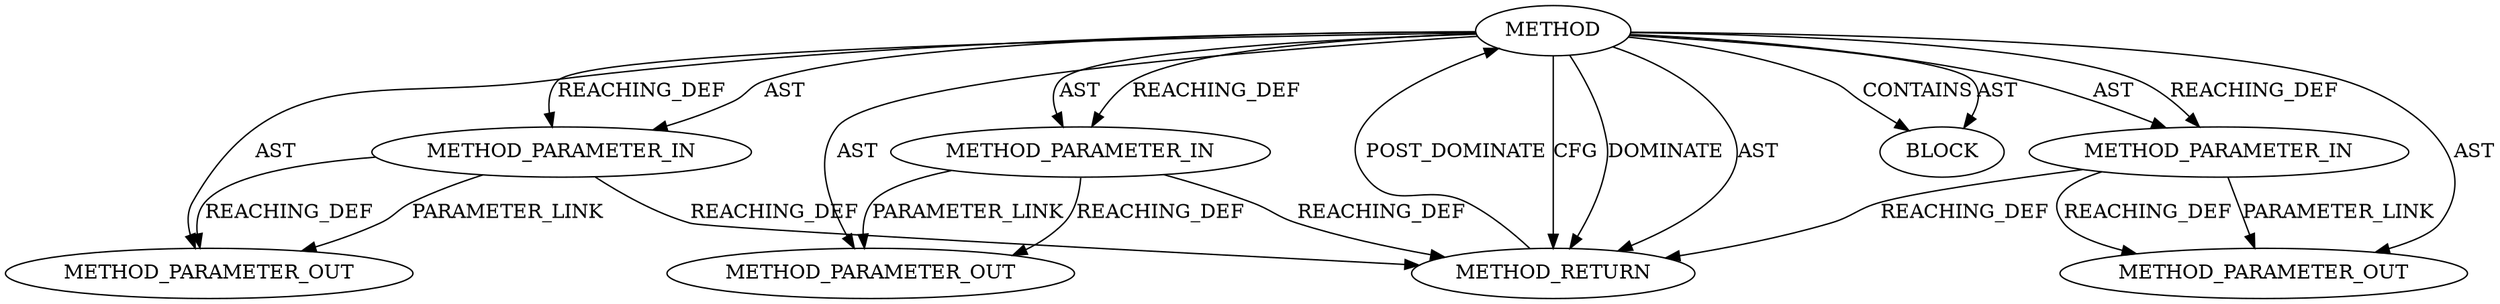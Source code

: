 digraph {
  25686 [label=METHOD AST_PARENT_TYPE="NAMESPACE_BLOCK" AST_PARENT_FULL_NAME="<global>" ORDER=0 CODE="<empty>" FULL_NAME="ssl2_read" IS_EXTERNAL=true FILENAME="<empty>" SIGNATURE="" NAME="ssl2_read"]
  27275 [label=METHOD_PARAMETER_OUT ORDER=3 CODE="p3" IS_VARIADIC=false TYPE_FULL_NAME="ANY" EVALUATION_STRATEGY="BY_VALUE" INDEX=3 NAME="p3"]
  27274 [label=METHOD_PARAMETER_OUT ORDER=2 CODE="p2" IS_VARIADIC=false TYPE_FULL_NAME="ANY" EVALUATION_STRATEGY="BY_VALUE" INDEX=2 NAME="p2"]
  25691 [label=METHOD_RETURN ORDER=2 CODE="RET" TYPE_FULL_NAME="ANY" EVALUATION_STRATEGY="BY_VALUE"]
  25689 [label=METHOD_PARAMETER_IN ORDER=3 CODE="p3" IS_VARIADIC=false TYPE_FULL_NAME="ANY" EVALUATION_STRATEGY="BY_VALUE" INDEX=3 NAME="p3"]
  25688 [label=METHOD_PARAMETER_IN ORDER=2 CODE="p2" IS_VARIADIC=false TYPE_FULL_NAME="ANY" EVALUATION_STRATEGY="BY_VALUE" INDEX=2 NAME="p2"]
  27273 [label=METHOD_PARAMETER_OUT ORDER=1 CODE="p1" IS_VARIADIC=false TYPE_FULL_NAME="ANY" EVALUATION_STRATEGY="BY_VALUE" INDEX=1 NAME="p1"]
  25690 [label=BLOCK ORDER=1 ARGUMENT_INDEX=1 CODE="<empty>" TYPE_FULL_NAME="ANY"]
  25687 [label=METHOD_PARAMETER_IN ORDER=1 CODE="p1" IS_VARIADIC=false TYPE_FULL_NAME="ANY" EVALUATION_STRATEGY="BY_VALUE" INDEX=1 NAME="p1"]
  25686 -> 25687 [label=AST ]
  25686 -> 25688 [label=AST ]
  25688 -> 27274 [label=PARAMETER_LINK ]
  25686 -> 25691 [label=CFG ]
  25688 -> 25691 [label=REACHING_DEF VARIABLE="p2"]
  25686 -> 25690 [label=CONTAINS ]
  25686 -> 27274 [label=AST ]
  25687 -> 25691 [label=REACHING_DEF VARIABLE="p1"]
  25691 -> 25686 [label=POST_DOMINATE ]
  25686 -> 25689 [label=AST ]
  25686 -> 25690 [label=AST ]
  25686 -> 27273 [label=AST ]
  25688 -> 27274 [label=REACHING_DEF VARIABLE="p2"]
  25689 -> 27275 [label=PARAMETER_LINK ]
  25687 -> 27273 [label=REACHING_DEF VARIABLE="p1"]
  25686 -> 25687 [label=REACHING_DEF VARIABLE=""]
  25686 -> 25688 [label=REACHING_DEF VARIABLE=""]
  25689 -> 27275 [label=REACHING_DEF VARIABLE="p3"]
  25686 -> 27275 [label=AST ]
  25689 -> 25691 [label=REACHING_DEF VARIABLE="p3"]
  25686 -> 25691 [label=DOMINATE ]
  25687 -> 27273 [label=PARAMETER_LINK ]
  25686 -> 25691 [label=AST ]
  25686 -> 25689 [label=REACHING_DEF VARIABLE=""]
}
